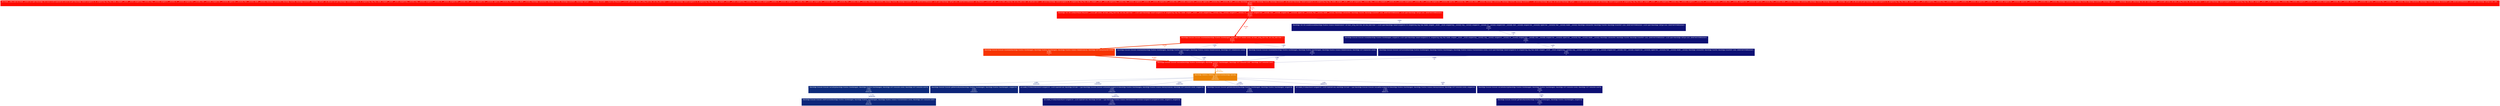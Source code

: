 digraph {
	graph [fontname=Arial, nodesep=0.125, ranksep=0.25];
	node [fontcolor=white, fontname=Arial, height=0, shape=box, style=filled, width=0];
	edge [fontname=Arial];
	1 [color="#fe0a00", fontcolor="#ffffff", fontsize="10.00", label="WasmEdge::VM::VM::runWasmFile(std::filesystem::__cxx11::path const&, std::basic_string_view<char, std::char_traits<char> >, cxx20::span<WasmEdge::Variant<unsigned int, int, unsigned long, long, float, double, unsigned __int128, __int128, unsigned long __vector(2), long __vector(2), unsigned int __vector(4), int __vector(4), unsigned short __vector(8), short __vector(8), unsigned char __vector(16), signed char __vector(16), float __vector(4), double __vector(2), WasmEdge::UnknownRef, WasmEdge::FuncRef, WasmEdge::ExternRef> const, 18446744073709551615ul>, cxx20::span<WasmEdge::ValType const, 18446744073709551615ul>)\n99.07%\n(0.00%)\n1×"];
	1 -> 4 [arrowsize="0.99", color="#fc1100", fontcolor="#fc1100", fontsize="10.00", label="98.34%\n1×", labeldistance="3.93", penwidth="3.93"];
	1 -> 16 [arrowsize="0.35", color="#0d1074", fontcolor="#0d1074", fontsize="10.00", label="0.69%\n1×", labeldistance="0.50", penwidth="0.50"];
	2 [color="#fe0a00", fontcolor="#ffffff", fontsize="10.00", label="std::thread::_State_impl<std::thread::_Invoker<std::tuple<WasmEdge::VM::Async<cxx20::expected<std::vector<std::pair<WasmEdge::Variant<unsigned int, int, unsigned long, long, float, double, unsigned __int128, __int128, unsigned long __vector(2), long __vector(2), unsigned int __vector(4), int __vector(4), unsigned short __vector(8), short __vector(8), unsigned char __vector(16), signed char __vector(16), float __vector(4), double __vector(2), WasmEdge::UnknownRef, WasmEdge::FuncRef, WasmEdge::ExternRef>, WasmEdge::ValType>, std::allocator<std::pair<WasmEdge::Variant<unsigned int, int, unsigned long, long, float, double, unsigned __int128, __int128, unsigned long __vector(2), long __vector(2), unsigned int __vector(4), int __vector(4), unsigned short __vector(8), short __vector(8), unsigned char __vector(16), signed char __vector(16), float __vector(4), double __vector(2), WasmEdge::UnknownRef, WasmEdge::FuncRef, WasmEdge::ExternRef>, WasmEdge::ValType> > >, WasmEdge::ErrCode> >::Async<std::filesystem::__cxx11::path const&, std::basic_string_view<char, std::char_traits<char> >, cxx20::span<WasmEdge::Variant<unsigned int, int, unsigned long, long, float, double, unsigned __int128, __int128, unsigned long __vector(2), long __vector(2), unsigned int __vector(4), int __vector(4), unsigned short __vector(8), short __vector(8), unsigned char __vector(16), signed char __vector(16), float __vector(4), double __vector(2), WasmEdge::UnknownRef, WasmEdge::FuncRef, WasmEdge::ExternRef> const, 18446744073709551615ul>, cxx20::span<WasmEdge::ValType const, 18446744073709551615ul>, std::filesystem::__cxx11::path, std::__cxx11::basic_string<char, std::char_traits<char>, std::allocator<char> >, std::vector<WasmEdge::Variant<unsigned int, int, unsigned long, long, float, double, unsigned __int128, __int128, unsigned long __vector(2), long __vector(2), unsigned int __vector(4), int __vector(4), unsigned short __vector(8), short __vector(8), unsigned char __vector(16), signed char __vector(16), float __vector(4), double __vector(2), WasmEdge::UnknownRef, WasmEdge::FuncRef, WasmEdge::ExternRef>, std::allocator<WasmEdge::Variant<unsigned int, int, unsigned long, long, float, double, unsigned __int128, __int128, unsigned long __vector(2), long __vector(2), unsigned int __vector(4), int __vector(4), unsigned short __vector(8), short __vector(8), unsigned char __vector(16), signed char __vector(16), float __vector(4), double __vector(2), WasmEdge::UnknownRef, WasmEdge::FuncRef, WasmEdge::ExternRef> > >, std::vector<WasmEdge::ValType, std::allocator<WasmEdge::ValType> > >(cxx20::expected<std::vector<std::pair<WasmEdge::Variant<unsigned int, int, unsigned long, long, float, double, unsigned __int128, __int128, unsigned long __vector(2), long __vector(2), unsigned int __vector(4), int __vector(4), unsigned short __vector(8), short __vector(8), unsigned char __vector(16), signed char __vector(16), float __vector(4), double __vector(2), WasmEdge::UnknownRef, WasmEdge::FuncRef, WasmEdge::ExternRef>, WasmEdge::ValType>, std::allocator<std::pair<WasmEdge::Variant<unsigned int, int, unsigned long, long, float, double, unsigned __int128, __int128, unsigned long __vector(2), long __vector(2), unsigned int __vector(4), int __vector(4), unsigned short __vector(8), short __vector(8), unsigned char __vector(16), signed char __vector(16), float __vector(4), double __vector(2), WasmEdge::UnknownRef, WasmEdge::FuncRef, WasmEdge::ExternRef>, WasmEdge::ValType> > >, WasmEdge::ErrCode> (WasmEdge::VM::VM::*)(std::filesystem::__cxx11::path const&, std::basic_string_view<char, std::char_traits<char> >, cxx20::span<WasmEdge::Variant<unsigned int, int, unsigned long, long, float, double, unsigned __int128, __int128, unsigned long __vector(2), long __vector(2), unsigned int __vector(4), int __vector(4), unsigned short __vector(8), short __vector(8), unsigned char __vector(16), signed char __vector(16), float __vector(4), double __vector(2), WasmEdge::UnknownRef, WasmEdge::FuncRef, WasmEdge::ExternRef> const, 18446744073709551615ul>, cxx20::span<WasmEdge::ValType const, 1844…\n99.07%\n(0.00%)"];
	2 -> 1 [arrowsize="1.00", color="#fe0a00", fontcolor="#fe0a00", fontsize="10.00", label="99.07%\n1×", labeldistance="3.96", penwidth="3.96"];
	3 [color="#fd0a00", fontcolor="#ffffff", fontsize="10.00", label="WasmEdge::Executor::Executor::execute(WasmEdge::Runtime::StoreManager&, WasmEdge::Runtime::StackManager&, WasmEdge::AST::Instruction const*, WasmEdge::AST::Instruction const*)\n99.02%\n(12.80%)\n143×"];
	3 -> 6 [arrowsize="0.93", color="#ea8303", fontcolor="#ea8303", fontsize="10.00", label="86.22%\n1946744152×", labeldistance="3.45", penwidth="3.45"];
	4 [color="#fc1100", fontcolor="#ffffff", fontsize="10.00", label="WasmEdge::Executor::Executor::instantiate(WasmEdge::Runtime::StoreManager&, WasmEdge::AST::Module const&, std::basic_string_view<char, std::char_traits<char> >)\n98.34%\n(0.00%)\n1×"];
	4 -> 5 [arrowsize="0.97", color="#f73401", fontcolor="#f73401", fontsize="10.00", label="94.86%\n1×", labeldistance="3.79", penwidth="3.79"];
	4 -> 11 [arrowsize="0.35", color="#0d1575", fontcolor="#0d1575", fontsize="10.00", label="2.08%\n1×", labeldistance="0.50", penwidth="0.50"];
	4 -> 14 [arrowsize="0.35", color="#0d1275", fontcolor="#0d1275", fontsize="10.00", label="1.38%\n1×", labeldistance="0.50", penwidth="0.50"];
	5 [color="#f73401", fontcolor="#ffffff", fontsize="10.00", label="WasmEdge::Executor::Executor::instantiate(WasmEdge::Runtime::StoreManager&, WasmEdge::Runtime::StackManager&, WasmEdge::Runtime::Instance::ModuleInstance&, WasmEdge::AST::ElementSection const&)\n94.86%\n(0.00%)\n1×"];
	5 -> 3 [arrowsize="0.97", color="#f73401", fontcolor="#f73401", fontsize="10.00", label="94.86%\n137×", labeldistance="3.79", penwidth="3.79"];
	6 [color="#ea8303", fontcolor="#ffffff", fontsize="10.00", label="WasmEdge::Statistics::Statistics::addInstrCost(WasmEdge::OpCode)\n86.22%\n(65.43%)\n1946744152×"];
	6 -> 7 [arrowsize="0.35", color="#0d2b7c", fontcolor="#0d2b7c", fontsize="10.00", label="6.88%\n40345108×", labeldistance="0.50", penwidth="0.50"];
	6 -> 9 [arrowsize="0.35", color="#0d257a", fontcolor="#0d257a", fontsize="10.00", label="5.53%\n215623534×", labeldistance="0.50", penwidth="0.50"];
	6 -> 10 [arrowsize="0.35", color="#0d1c77", fontcolor="#0d1c77", fontsize="10.00", label="3.52%\n124901155×", labeldistance="0.50", penwidth="0.50"];
	6 -> 12 [arrowsize="0.35", color="#0d1575", fontcolor="#0d1575", fontsize="10.00", label="1.93%\n87472675×", labeldistance="0.50", penwidth="0.50"];
	6 -> 15 [arrowsize="0.35", color="#0d1274", fontcolor="#0d1274", fontsize="10.00", label="1.16%\n66693473×", labeldistance="0.50", penwidth="0.50"];
	6 -> 20 [arrowsize="0.35", color="#0d0f74", fontcolor="#0d0f74", fontsize="10.00", label="0.60%\n36×", labeldistance="0.50", penwidth="0.50"];
	7 [color="#0d2b7c", fontcolor="#ffffff", fontsize="10.00", label="WasmEdge::Executor::Executor::runCallOp(WasmEdge::Runtime::StoreManager&, WasmEdge::Runtime::StackManager&, WasmEdge::AST::Instruction const&, WasmEdge::AST::Instruction const*&)\n6.88%\n(1.16%)\n40345108×"];
	7 -> 8 [arrowsize="0.35", color="#0d267a", fontcolor="#0d267a", fontsize="10.00", label="5.72%\n40345108×", labeldistance="0.50", penwidth="0.50"];
	8 [color="#0d267a", fontcolor="#ffffff", fontsize="10.00", label="WasmEdge::Executor::Executor::enterFunction(WasmEdge::Runtime::StoreManager&, WasmEdge::Runtime::StackManager&, WasmEdge::Runtime::Instance::FunctionInstance const&, WasmEdge::AST::Instruction const*)\n5.72%\n(5.72%)\n40345145×"];
	9 [color="#0d257a", fontcolor="#ffffff", fontsize="10.00", label="WasmEdge::Executor::Executor::getMemInstByIdx(WasmEdge::Runtime::StoreManager&, WasmEdge::Runtime::StackManager&, unsigned int)\n5.53%\n(5.53%)\n215623551×"];
	10 [color="#0d1c77", fontcolor="#ffffff", fontsize="10.00", label="std::enable_if<IsWasmNativeNumV<unsigned int>, cxx20::expected<void, WasmEdge::ErrCode> >::type WasmEdge::Executor::Executor::runStoreOp<unsigned int>(WasmEdge::Runtime::StackManager&, WasmEdge::Runtime::Instance::MemoryInstance&, WasmEdge::AST::Instruction const&, unsigned int)\n3.52%\n(2.01%)\n124901155×"];
	10 -> 13 [arrowsize="0.35", color="#0d1375", fontcolor="#0d1375", fontsize="10.00", label="1.51%\n124901155×", labeldistance="0.50", penwidth="0.50"];
	11 [color="#0d1575", fontcolor="#ffffff", fontsize="10.00", label="WasmEdge::Executor::Executor::instantiate(WasmEdge::Runtime::StoreManager&, WasmEdge::Runtime::StackManager&, WasmEdge::Runtime::Instance::ModuleInstance&, WasmEdge::AST::GlobalSection const&)\n2.08%\n(0.00%)\n1×"];
	11 -> 3 [arrowsize="0.35", color="#0d1575", fontcolor="#0d1575", fontsize="10.00", label="2.08%\n3×", labeldistance="0.50", penwidth="0.50"];
	12 [color="#0d1575", fontcolor="#ffffff", fontsize="10.00", label="WasmEdge::Executor::Executor::getGlobInstByIdx(WasmEdge::Runtime::StoreManager&, WasmEdge::Runtime::StackManager&, unsigned int)\n1.93%\n(1.93%)\n87472675×"];
	13 [color="#0d1375", fontcolor="#ffffff", fontsize="10.00", label="std::enable_if<IsWasmNativeNumV<unsigned int>, cxx20::expected<void, WasmEdge::ErrCode> >::type WasmEdge::Runtime::Instance::MemoryInstance::storeValue<unsigned int>(unsigned int const&, unsigned int, unsigned int)\n1.51%\n(1.51%)\n124901155×"];
	14 [color="#0d1275", fontcolor="#ffffff", fontsize="10.00", label="WasmEdge::Executor::Executor::instantiate(WasmEdge::Runtime::StoreManager&, WasmEdge::Runtime::StackManager&, WasmEdge::Runtime::Instance::ModuleInstance&, WasmEdge::AST::DataSection const&)\n1.38%\n(0.00%)\n1×"];
	14 -> 3 [arrowsize="0.35", color="#0d1275", fontcolor="#0d1275", fontsize="10.00", label="1.38%\n2×", labeldistance="0.50", penwidth="0.50"];
	15 [color="#0d1274", fontcolor="#ffffff", fontsize="10.00", label="std::enable_if<IsWasmNumV<unsigned int>, cxx20::expected<void, WasmEdge::ErrCode> >::type WasmEdge::Executor::Executor::runLoadOp<unsigned int>(WasmEdge::Runtime::StackManager&, WasmEdge::Runtime::Instance::MemoryInstance&, WasmEdge::AST::Instruction const&, unsigned int)\n1.16%\n(1.16%)\n66693473×"];
	16 [color="#0d1074", fontcolor="#ffffff", fontsize="10.00", label="WasmEdge::VM::VM::unsafeExecute(WasmEdge::Runtime::Instance::ModuleInstance*, std::basic_string_view<char, std::char_traits<char> >, cxx20::span<WasmEdge::Variant<unsigned int, int, unsigned long, long, float, double, unsigned __int128, __int128, unsigned long __vector(2), long __vector(2), unsigned int __vector(4), int __vector(4), unsigned short __vector(8), short __vector(8), unsigned char __vector(16), signed char __vector(16), float __vector(4), double __vector(2), WasmEdge::UnknownRef, WasmEdge::FuncRef, WasmEdge::ExternRef> const, 18446744073709551615ul>, cxx20::span<WasmEdge::ValType const, 18446744073709551615ul>)\n0.69%\n(0.00%)\n1×"];
	16 -> 18 [arrowsize="0.35", color="#0d1074", fontcolor="#0d1074", fontsize="10.00", label="0.69%\n1×", labeldistance="0.50", penwidth="0.50"];
	17 [color="#0d1074", fontcolor="#ffffff", fontsize="10.00", label="WasmEdge::Executor::Executor::runFunction(WasmEdge::Runtime::StoreManager&, WasmEdge::Runtime::StackManager&, WasmEdge::Runtime::Instance::FunctionInstance const&, cxx20::span<WasmEdge::Variant<unsigned int, int, unsigned long, long, float, double, unsigned __int128, __int128, unsigned long __vector(2), long __vector(2), unsigned int __vector(4), int __vector(4), unsigned short __vector(8), short __vector(8), unsigned char __vector(16), signed char __vector(16), float __vector(4), double __vector(2), WasmEdge::UnknownRef, WasmEdge::FuncRef, WasmEdge::ExternRef> const, 18446744073709551615ul>)\n0.69%\n(0.00%)\n1×"];
	17 -> 3 [arrowsize="0.35", color="#0d1074", fontcolor="#0d1074", fontsize="10.00", label="0.69%\n1×", labeldistance="0.50", penwidth="0.50"];
	18 [color="#0d1074", fontcolor="#ffffff", fontsize="10.00", label="WasmEdge::Executor::Executor::invoke(WasmEdge::Runtime::StoreManager&, unsigned int, cxx20::span<WasmEdge::Variant<unsigned int, int, unsigned long, long, float, double, unsigned __int128, __int128, unsigned long __vector(2), long __vector(2), unsigned int __vector(4), int __vector(4), unsigned short __vector(8), short __vector(8), unsigned char __vector(16), signed char __vector(16), float __vector(4), double __vector(2), WasmEdge::UnknownRef, WasmEdge::FuncRef, WasmEdge::ExternRef> const, 18446744073709551615ul>, cxx20::span<WasmEdge::ValType const, 18446744073709551615ul>)\n0.69%\n(0.00%)\n1×"];
	18 -> 17 [arrowsize="0.35", color="#0d1074", fontcolor="#0d1074", fontsize="10.00", label="0.69%\n1×", labeldistance="0.50", penwidth="0.50"];
	19 [color="#0d0f74", fontcolor="#ffffff", fontsize="10.00", label="WasmEdge::Executor::Executor::getTabInstByIdx(WasmEdge::Runtime::StoreManager&, WasmEdge::Runtime::StackManager&, unsigned int)\n0.62%\n(0.62%)\n37×"];
	20 [color="#0d0f74", fontcolor="#ffffff", fontsize="10.00", label="WasmEdge::Executor::Executor::runCallIndirectOp(WasmEdge::Runtime::StoreManager&, WasmEdge::Runtime::StackManager&, WasmEdge::AST::Instruction const&, WasmEdge::AST::Instruction const*&)\n0.60%\n(0.00%)\n36×"];
	20 -> 19 [arrowsize="0.35", color="#0d0f74", fontcolor="#0d0f74", fontsize="10.00", label="0.60%\n36×", labeldistance="0.50", penwidth="0.50"];
}
